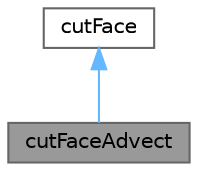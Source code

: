 digraph "cutFaceAdvect"
{
 // LATEX_PDF_SIZE
  bgcolor="transparent";
  edge [fontname=Helvetica,fontsize=10,labelfontname=Helvetica,labelfontsize=10];
  node [fontname=Helvetica,fontsize=10,shape=box,height=0.2,width=0.4];
  Node1 [id="Node000001",label="cutFaceAdvect",height=0.2,width=0.4,color="gray40", fillcolor="grey60", style="filled", fontcolor="black",tooltip="Calculates the face fluxes."];
  Node2 -> Node1 [id="edge1_Node000001_Node000002",dir="back",color="steelblue1",style="solid",tooltip=" "];
  Node2 [id="Node000002",label="cutFace",height=0.2,width=0.4,color="gray40", fillcolor="white", style="filled",URL="$classFoam_1_1cutFace.html",tooltip="Base class for cutting a face, faceI, of an fvMesh, mesh_, at its intersections."];
}
